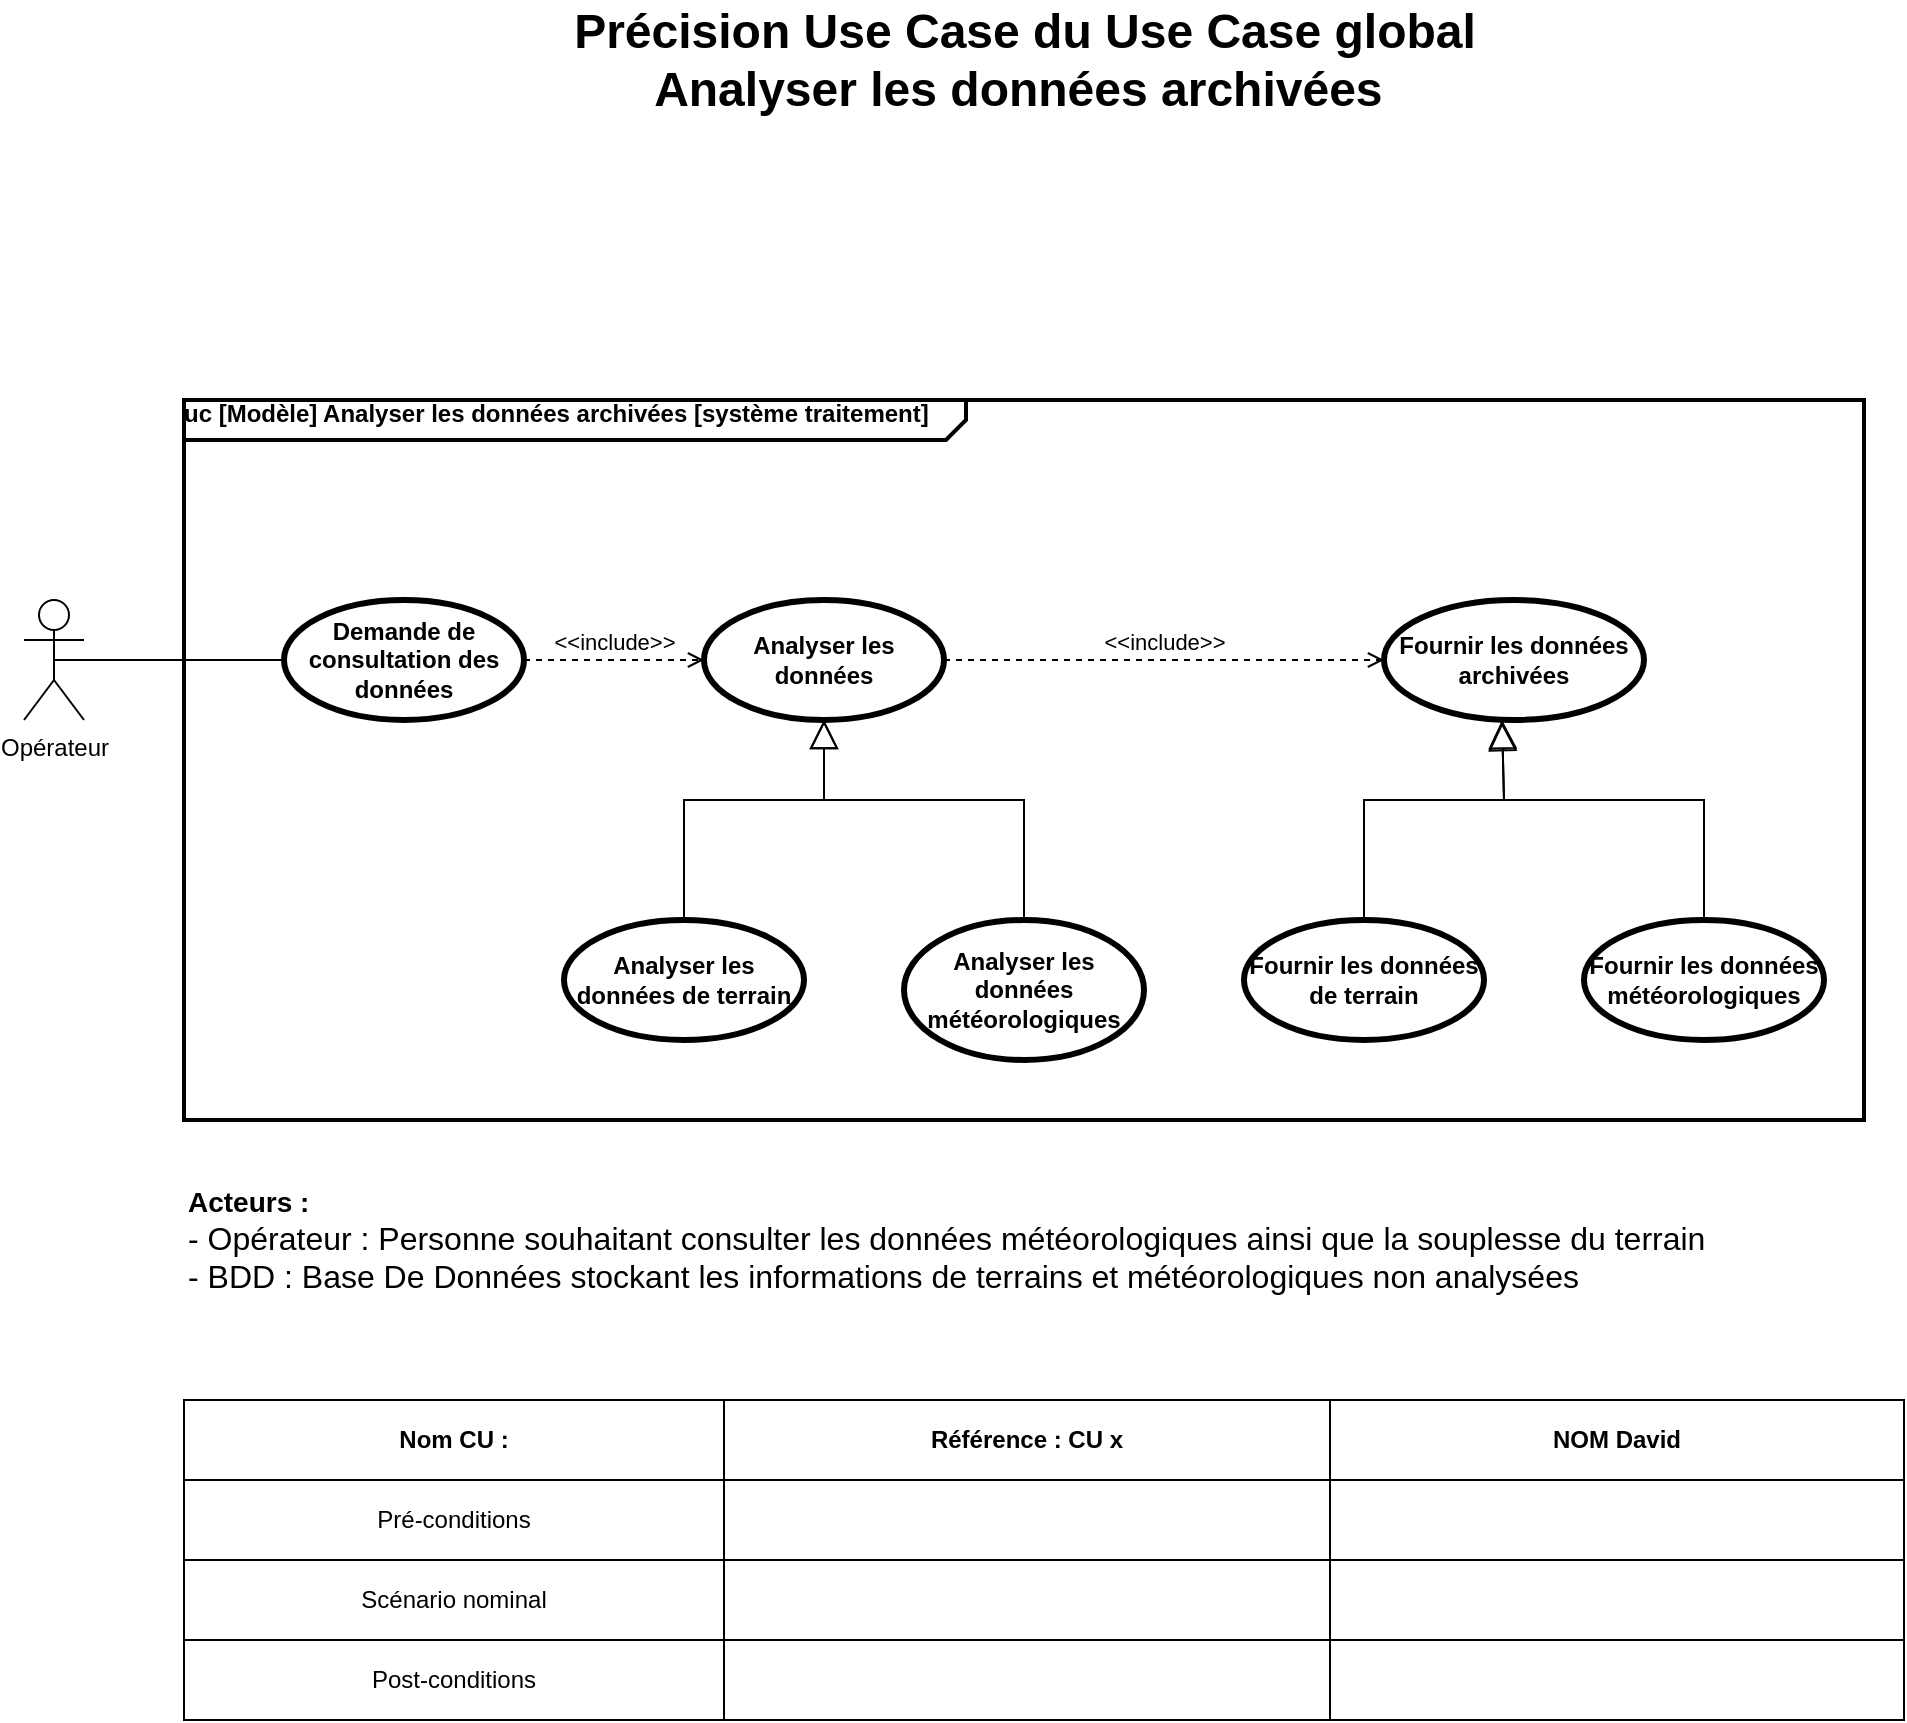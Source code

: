 <mxfile version="26.0.11">
  <diagram name="Page-1" id="oWWJ9WK90DHRocMrvL_G">
    <mxGraphModel dx="1674" dy="772" grid="1" gridSize="10" guides="1" tooltips="1" connect="1" arrows="1" fold="1" page="1" pageScale="1" pageWidth="827" pageHeight="1169" math="0" shadow="0">
      <root>
        <mxCell id="0" />
        <mxCell id="1" parent="0" />
        <mxCell id="Tsat0PEg5-iKXXruWEzb-1" value="Précision Use Case du Use Case global&lt;div&gt;Analyser les données archivées&amp;nbsp;&lt;/div&gt;" style="text;strokeColor=none;fillColor=none;html=1;fontSize=24;fontStyle=1;verticalAlign=middle;align=center;" parent="1" vertex="1">
          <mxGeometry x="455" y="60" width="530" height="60" as="geometry" />
        </mxCell>
        <mxCell id="Tsat0PEg5-iKXXruWEzb-2" value="&lt;b&gt;uc [Modèle] Analyser les données archivées [système traitement]&lt;/b&gt;" style="html=1;shape=mxgraph.sysml.package;overflow=fill;labelX=391;strokeWidth=2;align=left;" parent="1" vertex="1">
          <mxGeometry x="300" y="260" width="840" height="360" as="geometry" />
        </mxCell>
        <mxCell id="Tsat0PEg5-iKXXruWEzb-4" value="Demande de consultation des données" style="shape=ellipse;html=1;strokeWidth=3;fontStyle=1;whiteSpace=wrap;align=center;perimeter=ellipsePerimeter;" parent="1" vertex="1">
          <mxGeometry x="350" y="360" width="120" height="60" as="geometry" />
        </mxCell>
        <mxCell id="Tsat0PEg5-iKXXruWEzb-5" value="Analyser les données" style="shape=ellipse;html=1;strokeWidth=3;fontStyle=1;whiteSpace=wrap;align=center;perimeter=ellipsePerimeter;" parent="1" vertex="1">
          <mxGeometry x="560" y="360" width="120" height="60" as="geometry" />
        </mxCell>
        <mxCell id="Tsat0PEg5-iKXXruWEzb-8" value="Fournir les données archivées" style="shape=ellipse;html=1;strokeWidth=3;fontStyle=1;whiteSpace=wrap;align=center;perimeter=ellipsePerimeter;" parent="1" vertex="1">
          <mxGeometry x="900" y="360" width="130" height="60" as="geometry" />
        </mxCell>
        <mxCell id="Tsat0PEg5-iKXXruWEzb-10" value="&amp;lt;&amp;lt;include&amp;gt;&amp;gt;" style="edgeStyle=none;html=1;endArrow=open;verticalAlign=bottom;dashed=1;labelBackgroundColor=none;rounded=0;entryX=0;entryY=0.5;entryDx=0;entryDy=0;exitX=1;exitY=0.5;exitDx=0;exitDy=0;" parent="1" source="Tsat0PEg5-iKXXruWEzb-4" target="Tsat0PEg5-iKXXruWEzb-5" edge="1">
          <mxGeometry width="160" relative="1" as="geometry">
            <mxPoint x="680" y="520" as="sourcePoint" />
            <mxPoint x="840" y="520" as="targetPoint" />
          </mxGeometry>
        </mxCell>
        <mxCell id="Tsat0PEg5-iKXXruWEzb-11" value="" style="edgeStyle=none;html=1;endArrow=block;endFill=0;endSize=12;verticalAlign=bottom;rounded=0;entryX=0.5;entryY=1;entryDx=0;entryDy=0;exitX=0.5;exitY=0;exitDx=0;exitDy=0;" parent="1" source="Tsat0PEg5-iKXXruWEzb-14" target="Tsat0PEg5-iKXXruWEzb-5" edge="1">
          <mxGeometry width="160" relative="1" as="geometry">
            <mxPoint x="760" y="520" as="sourcePoint" />
            <mxPoint x="920" y="520" as="targetPoint" />
            <Array as="points">
              <mxPoint x="550" y="460" />
              <mxPoint x="620" y="460" />
            </Array>
          </mxGeometry>
        </mxCell>
        <mxCell id="Tsat0PEg5-iKXXruWEzb-12" value="Analyser les données météorologiques" style="shape=ellipse;html=1;strokeWidth=3;fontStyle=1;whiteSpace=wrap;align=center;perimeter=ellipsePerimeter;" parent="1" vertex="1">
          <mxGeometry x="660" y="520" width="120" height="70" as="geometry" />
        </mxCell>
        <mxCell id="Tsat0PEg5-iKXXruWEzb-14" value="Analyser les données de terrain" style="shape=ellipse;html=1;strokeWidth=3;fontStyle=1;whiteSpace=wrap;align=center;perimeter=ellipsePerimeter;" parent="1" vertex="1">
          <mxGeometry x="490" y="520" width="120" height="60" as="geometry" />
        </mxCell>
        <mxCell id="Tsat0PEg5-iKXXruWEzb-15" value="" style="edgeStyle=none;html=1;endArrow=block;endFill=0;endSize=12;verticalAlign=bottom;rounded=0;entryX=0.5;entryY=1;entryDx=0;entryDy=0;exitX=0.5;exitY=0;exitDx=0;exitDy=0;" parent="1" source="Tsat0PEg5-iKXXruWEzb-12" target="Tsat0PEg5-iKXXruWEzb-5" edge="1">
          <mxGeometry width="160" relative="1" as="geometry">
            <mxPoint x="564" y="530" as="sourcePoint" />
            <mxPoint x="630" y="430" as="targetPoint" />
            <Array as="points">
              <mxPoint x="720" y="460" />
              <mxPoint x="620" y="460" />
            </Array>
          </mxGeometry>
        </mxCell>
        <mxCell id="Tsat0PEg5-iKXXruWEzb-16" value="" style="edgeStyle=none;html=1;endArrow=block;endFill=0;endSize=12;verticalAlign=bottom;rounded=0;exitX=0.5;exitY=0;exitDx=0;exitDy=0;entryX=0.454;entryY=1;entryDx=0;entryDy=0;entryPerimeter=0;" parent="1" source="Tsat0PEg5-iKXXruWEzb-18" target="Tsat0PEg5-iKXXruWEzb-8" edge="1">
          <mxGeometry width="160" relative="1" as="geometry">
            <mxPoint x="1100" y="520" as="sourcePoint" />
            <mxPoint x="1020" y="420" as="targetPoint" />
            <Array as="points">
              <mxPoint x="890" y="460" />
              <mxPoint x="960" y="460" />
            </Array>
          </mxGeometry>
        </mxCell>
        <mxCell id="Tsat0PEg5-iKXXruWEzb-17" value="Fournir les données météorologiques" style="shape=ellipse;html=1;strokeWidth=3;fontStyle=1;whiteSpace=wrap;align=center;perimeter=ellipsePerimeter;" parent="1" vertex="1">
          <mxGeometry x="1000" y="520" width="120" height="60" as="geometry" />
        </mxCell>
        <mxCell id="Tsat0PEg5-iKXXruWEzb-18" value="Fournir les données de terrain" style="shape=ellipse;html=1;strokeWidth=3;fontStyle=1;whiteSpace=wrap;align=center;perimeter=ellipsePerimeter;" parent="1" vertex="1">
          <mxGeometry x="830" y="520" width="120" height="60" as="geometry" />
        </mxCell>
        <mxCell id="Tsat0PEg5-iKXXruWEzb-19" value="" style="edgeStyle=none;html=1;endArrow=block;endFill=0;endSize=12;verticalAlign=bottom;rounded=0;entryX=0.454;entryY=1.017;entryDx=0;entryDy=0;exitX=0.5;exitY=0;exitDx=0;exitDy=0;entryPerimeter=0;" parent="1" source="Tsat0PEg5-iKXXruWEzb-17" target="Tsat0PEg5-iKXXruWEzb-8" edge="1">
          <mxGeometry width="160" relative="1" as="geometry">
            <mxPoint x="904" y="530" as="sourcePoint" />
            <mxPoint x="960" y="420" as="targetPoint" />
            <Array as="points">
              <mxPoint x="1060" y="460" />
              <mxPoint x="960" y="460" />
            </Array>
          </mxGeometry>
        </mxCell>
        <mxCell id="Tsat0PEg5-iKXXruWEzb-20" value="&amp;lt;&amp;lt;include&amp;gt;&amp;gt;" style="edgeStyle=none;html=1;endArrow=open;verticalAlign=bottom;dashed=1;labelBackgroundColor=none;rounded=0;entryX=0;entryY=0.5;entryDx=0;entryDy=0;" parent="1" source="Tsat0PEg5-iKXXruWEzb-5" target="Tsat0PEg5-iKXXruWEzb-8" edge="1">
          <mxGeometry width="160" relative="1" as="geometry">
            <mxPoint x="480" y="400" as="sourcePoint" />
            <mxPoint x="570" y="400" as="targetPoint" />
          </mxGeometry>
        </mxCell>
        <mxCell id="Tsat0PEg5-iKXXruWEzb-23" value="Opérateur" style="shape=umlActor;html=1;verticalLabelPosition=bottom;verticalAlign=top;align=center;" parent="1" vertex="1">
          <mxGeometry x="220" y="360" width="30" height="60" as="geometry" />
        </mxCell>
        <mxCell id="Tsat0PEg5-iKXXruWEzb-24" value="" style="edgeStyle=none;html=1;endArrow=none;verticalAlign=bottom;rounded=0;exitX=0.5;exitY=0.5;exitDx=0;exitDy=0;exitPerimeter=0;entryX=0;entryY=0.5;entryDx=0;entryDy=0;" parent="1" source="Tsat0PEg5-iKXXruWEzb-23" target="Tsat0PEg5-iKXXruWEzb-4" edge="1">
          <mxGeometry width="160" relative="1" as="geometry">
            <mxPoint x="560" y="520" as="sourcePoint" />
            <mxPoint x="720" y="520" as="targetPoint" />
          </mxGeometry>
        </mxCell>
        <mxCell id="Tsat0PEg5-iKXXruWEzb-25" value="&lt;font style=&quot;font-size: 14px;&quot;&gt;&lt;b&gt;Acteurs :&lt;/b&gt;&lt;/font&gt;&lt;div&gt;&lt;font size=&quot;3&quot;&gt;- Opérateur :&amp;nbsp;&lt;span style=&quot;background-color: transparent; color: light-dark(rgb(0, 0, 0), rgb(255, 255, 255));&quot;&gt;Personne souhaitant consulter les données météorologiques ainsi que la souplesse du terrain&lt;/span&gt;&lt;br&gt;&lt;/font&gt;&lt;/div&gt;&lt;div&gt;&lt;font size=&quot;3&quot;&gt;&lt;span style=&quot;background-color: transparent; color: light-dark(rgb(0, 0, 0), rgb(255, 255, 255));&quot;&gt;- BDD : Base De Données stockant les informations de terrains et météorologiques non analysées&lt;br&gt;&lt;/span&gt;&lt;/font&gt;&lt;/div&gt;" style="text;html=1;align=left;verticalAlign=middle;whiteSpace=wrap;rounded=0;" parent="1" vertex="1">
          <mxGeometry x="300" y="640" width="820" height="80" as="geometry" />
        </mxCell>
        <mxCell id="Tsat0PEg5-iKXXruWEzb-26" value="" style="shape=table;startSize=0;container=1;collapsible=0;childLayout=tableLayout;" parent="1" vertex="1">
          <mxGeometry x="300" y="760" width="860" height="160" as="geometry" />
        </mxCell>
        <mxCell id="Tsat0PEg5-iKXXruWEzb-27" value="" style="shape=tableRow;horizontal=0;startSize=0;swimlaneHead=0;swimlaneBody=0;strokeColor=inherit;top=0;left=0;bottom=0;right=0;collapsible=0;dropTarget=0;fillColor=none;points=[[0,0.5],[1,0.5]];portConstraint=eastwest;" parent="Tsat0PEg5-iKXXruWEzb-26" vertex="1">
          <mxGeometry width="860" height="40" as="geometry" />
        </mxCell>
        <mxCell id="Tsat0PEg5-iKXXruWEzb-28" value="&lt;b&gt;Nom CU :&lt;/b&gt;" style="shape=partialRectangle;html=1;whiteSpace=wrap;connectable=0;strokeColor=inherit;overflow=hidden;fillColor=none;top=0;left=0;bottom=0;right=0;pointerEvents=1;" parent="Tsat0PEg5-iKXXruWEzb-27" vertex="1">
          <mxGeometry width="270" height="40" as="geometry">
            <mxRectangle width="270" height="40" as="alternateBounds" />
          </mxGeometry>
        </mxCell>
        <mxCell id="Tsat0PEg5-iKXXruWEzb-29" value="&lt;b&gt;Référence : CU x&lt;/b&gt;" style="shape=partialRectangle;html=1;whiteSpace=wrap;connectable=0;strokeColor=inherit;overflow=hidden;fillColor=none;top=0;left=0;bottom=0;right=0;pointerEvents=1;" parent="Tsat0PEg5-iKXXruWEzb-27" vertex="1">
          <mxGeometry x="270" width="303" height="40" as="geometry">
            <mxRectangle width="303" height="40" as="alternateBounds" />
          </mxGeometry>
        </mxCell>
        <mxCell id="Tsat0PEg5-iKXXruWEzb-30" value="&lt;b&gt;NOM David&lt;/b&gt;" style="shape=partialRectangle;html=1;whiteSpace=wrap;connectable=0;strokeColor=inherit;overflow=hidden;fillColor=none;top=0;left=0;bottom=0;right=0;pointerEvents=1;" parent="Tsat0PEg5-iKXXruWEzb-27" vertex="1">
          <mxGeometry x="573" width="287" height="40" as="geometry">
            <mxRectangle width="287" height="40" as="alternateBounds" />
          </mxGeometry>
        </mxCell>
        <mxCell id="Tsat0PEg5-iKXXruWEzb-31" value="" style="shape=tableRow;horizontal=0;startSize=0;swimlaneHead=0;swimlaneBody=0;strokeColor=inherit;top=0;left=0;bottom=0;right=0;collapsible=0;dropTarget=0;fillColor=none;points=[[0,0.5],[1,0.5]];portConstraint=eastwest;" parent="Tsat0PEg5-iKXXruWEzb-26" vertex="1">
          <mxGeometry y="40" width="860" height="40" as="geometry" />
        </mxCell>
        <mxCell id="Tsat0PEg5-iKXXruWEzb-32" value="Pré-conditions" style="shape=partialRectangle;html=1;whiteSpace=wrap;connectable=0;strokeColor=inherit;overflow=hidden;fillColor=none;top=0;left=0;bottom=0;right=0;pointerEvents=1;" parent="Tsat0PEg5-iKXXruWEzb-31" vertex="1">
          <mxGeometry width="270" height="40" as="geometry">
            <mxRectangle width="270" height="40" as="alternateBounds" />
          </mxGeometry>
        </mxCell>
        <mxCell id="Tsat0PEg5-iKXXruWEzb-33" value="" style="shape=partialRectangle;html=1;whiteSpace=wrap;connectable=0;strokeColor=inherit;overflow=hidden;fillColor=none;top=0;left=0;bottom=0;right=0;pointerEvents=1;" parent="Tsat0PEg5-iKXXruWEzb-31" vertex="1">
          <mxGeometry x="270" width="303" height="40" as="geometry">
            <mxRectangle width="303" height="40" as="alternateBounds" />
          </mxGeometry>
        </mxCell>
        <mxCell id="Tsat0PEg5-iKXXruWEzb-34" value="" style="shape=partialRectangle;html=1;whiteSpace=wrap;connectable=0;strokeColor=inherit;overflow=hidden;fillColor=none;top=0;left=0;bottom=0;right=0;pointerEvents=1;" parent="Tsat0PEg5-iKXXruWEzb-31" vertex="1">
          <mxGeometry x="573" width="287" height="40" as="geometry">
            <mxRectangle width="287" height="40" as="alternateBounds" />
          </mxGeometry>
        </mxCell>
        <mxCell id="Tsat0PEg5-iKXXruWEzb-35" value="" style="shape=tableRow;horizontal=0;startSize=0;swimlaneHead=0;swimlaneBody=0;strokeColor=inherit;top=0;left=0;bottom=0;right=0;collapsible=0;dropTarget=0;fillColor=none;points=[[0,0.5],[1,0.5]];portConstraint=eastwest;" parent="Tsat0PEg5-iKXXruWEzb-26" vertex="1">
          <mxGeometry y="80" width="860" height="40" as="geometry" />
        </mxCell>
        <mxCell id="Tsat0PEg5-iKXXruWEzb-36" value="Scénario nominal" style="shape=partialRectangle;html=1;whiteSpace=wrap;connectable=0;strokeColor=inherit;overflow=hidden;fillColor=none;top=0;left=0;bottom=0;right=0;pointerEvents=1;" parent="Tsat0PEg5-iKXXruWEzb-35" vertex="1">
          <mxGeometry width="270" height="40" as="geometry">
            <mxRectangle width="270" height="40" as="alternateBounds" />
          </mxGeometry>
        </mxCell>
        <mxCell id="Tsat0PEg5-iKXXruWEzb-37" value="" style="shape=partialRectangle;html=1;whiteSpace=wrap;connectable=0;strokeColor=inherit;overflow=hidden;fillColor=none;top=0;left=0;bottom=0;right=0;pointerEvents=1;" parent="Tsat0PEg5-iKXXruWEzb-35" vertex="1">
          <mxGeometry x="270" width="303" height="40" as="geometry">
            <mxRectangle width="303" height="40" as="alternateBounds" />
          </mxGeometry>
        </mxCell>
        <mxCell id="Tsat0PEg5-iKXXruWEzb-38" value="" style="shape=partialRectangle;html=1;whiteSpace=wrap;connectable=0;strokeColor=inherit;overflow=hidden;fillColor=none;top=0;left=0;bottom=0;right=0;pointerEvents=1;" parent="Tsat0PEg5-iKXXruWEzb-35" vertex="1">
          <mxGeometry x="573" width="287" height="40" as="geometry">
            <mxRectangle width="287" height="40" as="alternateBounds" />
          </mxGeometry>
        </mxCell>
        <mxCell id="Tsat0PEg5-iKXXruWEzb-39" value="" style="shape=tableRow;horizontal=0;startSize=0;swimlaneHead=0;swimlaneBody=0;strokeColor=inherit;top=0;left=0;bottom=0;right=0;collapsible=0;dropTarget=0;fillColor=none;points=[[0,0.5],[1,0.5]];portConstraint=eastwest;" parent="Tsat0PEg5-iKXXruWEzb-26" vertex="1">
          <mxGeometry y="120" width="860" height="40" as="geometry" />
        </mxCell>
        <mxCell id="Tsat0PEg5-iKXXruWEzb-40" value="Post-conditions" style="shape=partialRectangle;html=1;whiteSpace=wrap;connectable=0;strokeColor=inherit;overflow=hidden;fillColor=none;top=0;left=0;bottom=0;right=0;pointerEvents=1;" parent="Tsat0PEg5-iKXXruWEzb-39" vertex="1">
          <mxGeometry width="270" height="40" as="geometry">
            <mxRectangle width="270" height="40" as="alternateBounds" />
          </mxGeometry>
        </mxCell>
        <mxCell id="Tsat0PEg5-iKXXruWEzb-41" value="" style="shape=partialRectangle;html=1;whiteSpace=wrap;connectable=0;strokeColor=inherit;overflow=hidden;fillColor=none;top=0;left=0;bottom=0;right=0;pointerEvents=1;" parent="Tsat0PEg5-iKXXruWEzb-39" vertex="1">
          <mxGeometry x="270" width="303" height="40" as="geometry">
            <mxRectangle width="303" height="40" as="alternateBounds" />
          </mxGeometry>
        </mxCell>
        <mxCell id="Tsat0PEg5-iKXXruWEzb-42" value="" style="shape=partialRectangle;html=1;whiteSpace=wrap;connectable=0;strokeColor=inherit;overflow=hidden;fillColor=none;top=0;left=0;bottom=0;right=0;pointerEvents=1;" parent="Tsat0PEg5-iKXXruWEzb-39" vertex="1">
          <mxGeometry x="573" width="287" height="40" as="geometry">
            <mxRectangle width="287" height="40" as="alternateBounds" />
          </mxGeometry>
        </mxCell>
      </root>
    </mxGraphModel>
  </diagram>
</mxfile>
